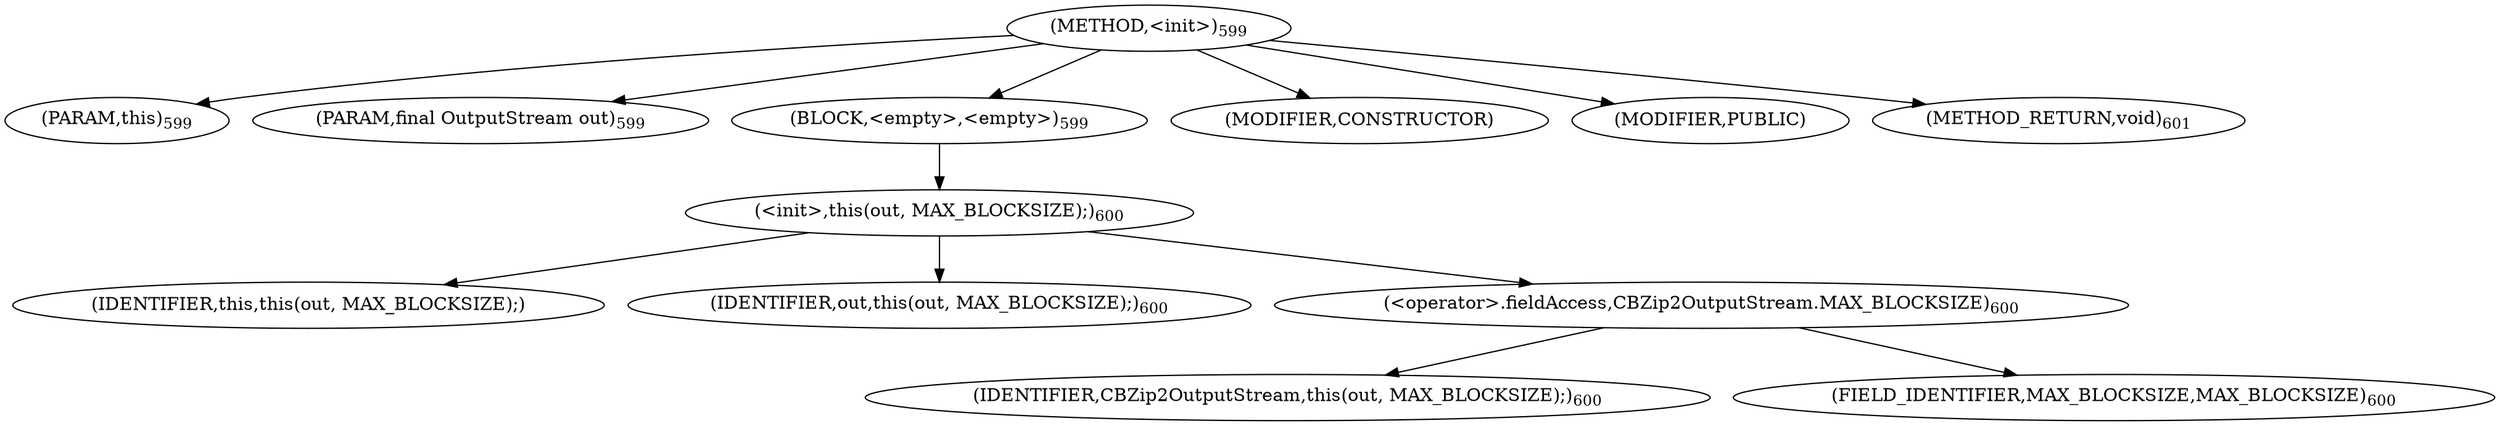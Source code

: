 digraph "&lt;init&gt;" {  
"1456" [label = <(METHOD,&lt;init&gt;)<SUB>599</SUB>> ]
"4" [label = <(PARAM,this)<SUB>599</SUB>> ]
"1457" [label = <(PARAM,final OutputStream out)<SUB>599</SUB>> ]
"1458" [label = <(BLOCK,&lt;empty&gt;,&lt;empty&gt;)<SUB>599</SUB>> ]
"1459" [label = <(&lt;init&gt;,this(out, MAX_BLOCKSIZE);)<SUB>600</SUB>> ]
"3" [label = <(IDENTIFIER,this,this(out, MAX_BLOCKSIZE);)> ]
"1460" [label = <(IDENTIFIER,out,this(out, MAX_BLOCKSIZE);)<SUB>600</SUB>> ]
"1461" [label = <(&lt;operator&gt;.fieldAccess,CBZip2OutputStream.MAX_BLOCKSIZE)<SUB>600</SUB>> ]
"1462" [label = <(IDENTIFIER,CBZip2OutputStream,this(out, MAX_BLOCKSIZE);)<SUB>600</SUB>> ]
"1463" [label = <(FIELD_IDENTIFIER,MAX_BLOCKSIZE,MAX_BLOCKSIZE)<SUB>600</SUB>> ]
"1464" [label = <(MODIFIER,CONSTRUCTOR)> ]
"1465" [label = <(MODIFIER,PUBLIC)> ]
"1466" [label = <(METHOD_RETURN,void)<SUB>601</SUB>> ]
  "1456" -> "4" 
  "1456" -> "1457" 
  "1456" -> "1458" 
  "1456" -> "1464" 
  "1456" -> "1465" 
  "1456" -> "1466" 
  "1458" -> "1459" 
  "1459" -> "3" 
  "1459" -> "1460" 
  "1459" -> "1461" 
  "1461" -> "1462" 
  "1461" -> "1463" 
}
